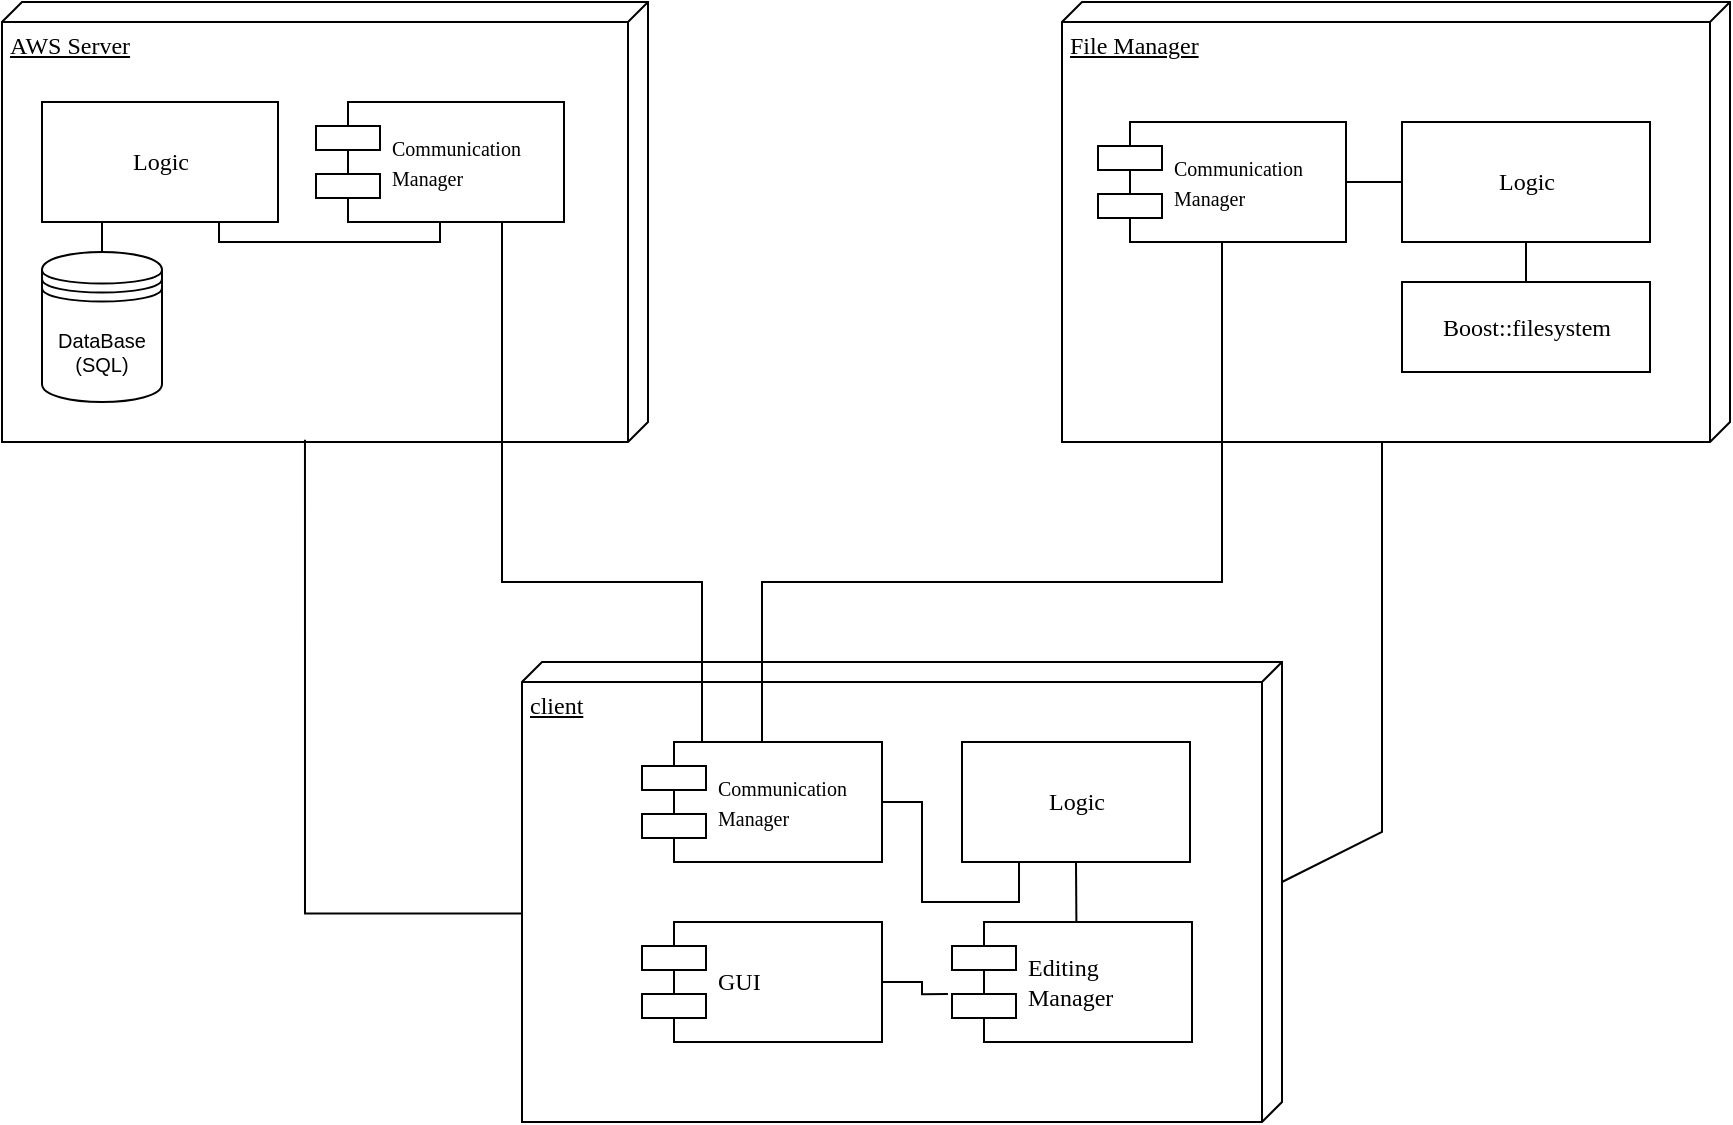<mxfile version="20.4.0" type="device"><diagram name="Page-1" id="5f0bae14-7c28-e335-631c-24af17079c00"><mxGraphModel dx="1387" dy="816" grid="1" gridSize="10" guides="1" tooltips="1" connect="1" arrows="1" fold="1" page="1" pageScale="1" pageWidth="1100" pageHeight="850" background="none" math="0" shadow="0"><root><mxCell id="0"/><mxCell id="1" parent="0"/><mxCell id="39150e848f15840c-1" value="AWS Server" style="verticalAlign=top;align=left;spacingTop=8;spacingLeft=2;spacingRight=12;shape=cube;size=10;direction=south;fontStyle=4;html=1;rounded=0;shadow=0;comic=0;labelBackgroundColor=none;strokeWidth=1;fontFamily=Verdana;fontSize=12;enumerate=0;backgroundOutline=0;metaEdit=0;fixDash=0;snapToPoint=1;" parent="1" vertex="1"><mxGeometry x="110" y="70" width="323" height="220" as="geometry"/></mxCell><mxCell id="39150e848f15840c-2" value="File Manager" style="verticalAlign=top;align=left;spacingTop=8;spacingLeft=2;spacingRight=12;shape=cube;size=10;direction=south;fontStyle=4;html=1;rounded=0;shadow=0;comic=0;labelBackgroundColor=none;strokeWidth=1;fontFamily=Verdana;fontSize=12;enumerate=0;backgroundOutline=0;metaEdit=0;fixDash=0;snapToPoint=1;" parent="1" vertex="1"><mxGeometry x="640" y="70" width="334" height="220" as="geometry"/></mxCell><mxCell id="rZCi52F1RS7Dgth_Ieh5-77" style="edgeStyle=orthogonalEdgeStyle;rounded=0;comic=0;orthogonalLoop=1;jettySize=auto;html=1;entryX=0.995;entryY=0.531;entryDx=0;entryDy=0;entryPerimeter=0;fontSize=10;startArrow=none;startFill=0;endArrow=none;endFill=0;exitX=0.547;exitY=1;exitDx=0;exitDy=0;exitPerimeter=0;" parent="1" source="39150e848f15840c-3" target="39150e848f15840c-1" edge="1"><mxGeometry relative="1" as="geometry"/></mxCell><mxCell id="39150e848f15840c-3" value="client" style="verticalAlign=top;align=left;spacingTop=8;spacingLeft=2;spacingRight=12;shape=cube;size=10;direction=south;fontStyle=4;html=1;rounded=0;shadow=0;comic=0;labelBackgroundColor=none;strokeWidth=1;fontFamily=Verdana;fontSize=12;enumerate=0;backgroundOutline=0;metaEdit=0;fixDash=0;snapToPoint=1;" parent="1" vertex="1"><mxGeometry x="370" y="400" width="380" height="230" as="geometry"/></mxCell><mxCell id="rZCi52F1RS7Dgth_Ieh5-66" style="edgeStyle=orthogonalEdgeStyle;rounded=0;comic=0;orthogonalLoop=1;jettySize=auto;html=1;entryX=0.75;entryY=1;entryDx=0;entryDy=0;fontSize=10;startArrow=none;startFill=0;endArrow=none;endFill=0;exitX=0.5;exitY=1;exitDx=0;exitDy=0;" parent="1" source="39150e848f15840c-5" target="rZCi52F1RS7Dgth_Ieh5-12" edge="1"><mxGeometry relative="1" as="geometry"><Array as="points"><mxPoint x="329" y="190"/><mxPoint x="218" y="190"/></Array></mxGeometry></mxCell><mxCell id="39150e848f15840c-5" value="&lt;font style=&quot;font-size: 10px;&quot;&gt;Communication&lt;br&gt;Manager&lt;/font&gt;" style="shape=component;align=left;spacingLeft=36;rounded=0;shadow=0;comic=0;labelBackgroundColor=none;strokeWidth=1;fontFamily=Verdana;fontSize=12;html=1;enumerate=0;backgroundOutline=0;metaEdit=0;fixDash=0;snapToPoint=1;" parent="1" vertex="1"><mxGeometry x="267" y="120" width="124" height="60" as="geometry"/></mxCell><mxCell id="rZCi52F1RS7Dgth_Ieh5-72" style="edgeStyle=orthogonalEdgeStyle;rounded=1;comic=0;orthogonalLoop=1;jettySize=auto;html=1;entryX=0;entryY=0.5;entryDx=0;entryDy=0;fontSize=10;startArrow=none;startFill=0;endArrow=none;endFill=0;" parent="1" source="39150e848f15840c-7" target="rZCi52F1RS7Dgth_Ieh5-70" edge="1"><mxGeometry relative="1" as="geometry"/></mxCell><mxCell id="39150e848f15840c-7" value="&lt;span style=&quot;font-size: 10px;&quot;&gt;Communication&lt;/span&gt;&lt;br style=&quot;font-size: 10px;&quot;&gt;&lt;span style=&quot;font-size: 10px;&quot;&gt;Manager&lt;/span&gt;" style="shape=component;align=left;spacingLeft=36;rounded=0;shadow=0;comic=0;labelBackgroundColor=none;strokeWidth=1;fontFamily=Verdana;fontSize=12;html=1;enumerate=0;backgroundOutline=0;metaEdit=0;fixDash=0;snapToPoint=1;" parent="1" vertex="1"><mxGeometry x="658" y="130" width="124" height="60" as="geometry"/></mxCell><mxCell id="rZCi52F1RS7Dgth_Ieh5-71" style="edgeStyle=orthogonalEdgeStyle;rounded=0;comic=0;orthogonalLoop=1;jettySize=auto;html=1;entryX=0.5;entryY=1;entryDx=0;entryDy=0;fontSize=10;startArrow=none;startFill=0;endArrow=none;endFill=0;" parent="1" source="39150e848f15840c-8" target="rZCi52F1RS7Dgth_Ieh5-70" edge="1"><mxGeometry relative="1" as="geometry"/></mxCell><mxCell id="39150e848f15840c-8" value="Boost::filesystem" style="html=1;rounded=0;shadow=0;comic=0;labelBackgroundColor=none;strokeWidth=1;fontFamily=Verdana;fontSize=12;align=center;enumerate=0;backgroundOutline=0;metaEdit=0;fixDash=0;snapToPoint=1;" parent="1" vertex="1"><mxGeometry x="810" y="210" width="124" height="45" as="geometry"/></mxCell><mxCell id="rZCi52F1RS7Dgth_Ieh5-81" style="edgeStyle=orthogonalEdgeStyle;rounded=0;comic=0;orthogonalLoop=1;jettySize=auto;html=1;entryX=0.25;entryY=1;entryDx=0;entryDy=0;fontSize=10;startArrow=none;startFill=0;endArrow=none;endFill=0;" parent="1" source="39150e848f15840c-10" target="rZCi52F1RS7Dgth_Ieh5-15" edge="1"><mxGeometry relative="1" as="geometry"/></mxCell><mxCell id="39150e848f15840c-10" value="&lt;span style=&quot;font-size: 10px;&quot;&gt;Communication&lt;/span&gt;&lt;br style=&quot;font-size: 10px;&quot;&gt;&lt;span style=&quot;font-size: 10px;&quot;&gt;Manager&lt;/span&gt;" style="shape=component;align=left;spacingLeft=36;rounded=0;shadow=0;comic=0;labelBackgroundColor=none;strokeWidth=1;fontFamily=Verdana;fontSize=12;html=1;enumerate=0;backgroundOutline=0;metaEdit=0;fixDash=0;snapToPoint=1;" parent="1" vertex="1"><mxGeometry x="430" y="440" width="120" height="60" as="geometry"/></mxCell><mxCell id="39150e848f15840c-11" style="edgeStyle=none;rounded=0;html=1;labelBackgroundColor=none;startArrow=none;startFill=0;startSize=8;endArrow=none;endFill=0;endSize=16;fontFamily=Verdana;fontSize=12;entryX=0.75;entryY=1;entryDx=0;entryDy=0;comic=0;enumerate=0;backgroundOutline=0;metaEdit=0;fixDash=0;snapToPoint=1;exitX=0.25;exitY=0;exitDx=0;exitDy=0;" parent="1" source="39150e848f15840c-10" target="39150e848f15840c-5" edge="1"><mxGeometry relative="1" as="geometry"><mxPoint x="357.414" y="248.925" as="targetPoint"/><Array as="points"><mxPoint x="460" y="360"/><mxPoint x="360" y="360"/></Array></mxGeometry></mxCell><mxCell id="39150e848f15840c-17" style="edgeStyle=orthogonalEdgeStyle;rounded=0;html=1;labelBackgroundColor=none;startArrow=none;startFill=0;startSize=8;endArrow=none;endFill=0;endSize=16;fontFamily=Verdana;fontSize=12;entryX=0;entryY=0;entryDx=220;entryDy=170;entryPerimeter=0;comic=0;enumerate=0;backgroundOutline=0;metaEdit=0;fixDash=0;snapToPoint=1;" parent="1" source="39150e848f15840c-3" target="39150e848f15840c-2" edge="1"><mxGeometry relative="1" as="geometry"><Array as="points"><mxPoint x="800" y="485"/></Array></mxGeometry></mxCell><mxCell id="rZCi52F1RS7Dgth_Ieh5-16" style="edgeStyle=orthogonalEdgeStyle;rounded=0;orthogonalLoop=1;jettySize=auto;html=1;entryX=-0.017;entryY=0.601;entryDx=0;entryDy=0;startArrow=none;startFill=0;endArrow=none;endFill=0;comic=0;enumerate=0;backgroundOutline=0;metaEdit=0;fixDash=0;snapToPoint=1;entryPerimeter=0;" parent="1" source="rZCi52F1RS7Dgth_Ieh5-1" target="rZCi52F1RS7Dgth_Ieh5-3" edge="1"><mxGeometry relative="1" as="geometry"/></mxCell><mxCell id="rZCi52F1RS7Dgth_Ieh5-1" value="GUI" style="shape=component;align=left;spacingLeft=36;rounded=0;shadow=0;comic=0;labelBackgroundColor=none;strokeWidth=1;fontFamily=Verdana;fontSize=12;html=1;enumerate=0;backgroundOutline=0;metaEdit=0;fixDash=0;snapToPoint=1;" parent="1" vertex="1"><mxGeometry x="430" y="530" width="120" height="60" as="geometry"/></mxCell><mxCell id="rZCi52F1RS7Dgth_Ieh5-3" value="Editing&lt;br&gt;Manager" style="shape=component;align=left;spacingLeft=36;rounded=0;shadow=0;comic=0;labelBackgroundColor=none;strokeWidth=1;fontFamily=Verdana;fontSize=12;html=1;enumerate=0;backgroundOutline=0;metaEdit=0;fixDash=0;snapToPoint=1;" parent="1" vertex="1"><mxGeometry x="585" y="530" width="120" height="60" as="geometry"/></mxCell><mxCell id="rZCi52F1RS7Dgth_Ieh5-7" style="edgeStyle=none;rounded=0;html=1;labelBackgroundColor=none;startArrow=none;startFill=0;startSize=8;endArrow=none;endFill=0;endSize=16;fontFamily=Verdana;fontSize=12;exitX=0.5;exitY=0;exitDx=0;exitDy=0;entryX=0.5;entryY=1;entryDx=0;entryDy=0;comic=0;enumerate=0;backgroundOutline=0;metaEdit=0;fixDash=0;snapToPoint=1;" parent="1" source="39150e848f15840c-10" target="39150e848f15840c-7" edge="1"><mxGeometry relative="1" as="geometry"><mxPoint x="600.86" y="450.21" as="sourcePoint"/><mxPoint x="713.635" y="237.17" as="targetPoint"/><Array as="points"><mxPoint x="490" y="360"/><mxPoint x="720" y="360"/></Array></mxGeometry></mxCell><mxCell id="rZCi52F1RS7Dgth_Ieh5-78" style="edgeStyle=orthogonalEdgeStyle;rounded=0;comic=0;orthogonalLoop=1;jettySize=auto;html=1;entryX=0.5;entryY=0;entryDx=0;entryDy=0;fontSize=10;startArrow=none;startFill=0;endArrow=none;endFill=0;exitX=0.5;exitY=1;exitDx=0;exitDy=0;" parent="1" source="rZCi52F1RS7Dgth_Ieh5-12" target="rZCi52F1RS7Dgth_Ieh5-75" edge="1"><mxGeometry relative="1" as="geometry"/></mxCell><mxCell id="rZCi52F1RS7Dgth_Ieh5-12" value="Logic" style="html=1;rounded=0;shadow=0;comic=0;labelBackgroundColor=none;strokeWidth=1;fontFamily=Verdana;fontSize=12;align=center;enumerate=0;backgroundOutline=0;metaEdit=0;fixDash=0;snapToPoint=1;" parent="1" vertex="1"><mxGeometry x="130" y="120" width="118" height="60" as="geometry"/></mxCell><mxCell id="rZCi52F1RS7Dgth_Ieh5-17" style="edgeStyle=orthogonalEdgeStyle;rounded=0;orthogonalLoop=1;jettySize=auto;html=1;entryX=0.518;entryY=-0.006;entryDx=0;entryDy=0;startArrow=none;startFill=0;endArrow=none;endFill=0;comic=0;enumerate=0;backgroundOutline=0;metaEdit=0;fixDash=0;snapToPoint=1;entryPerimeter=0;" parent="1" source="rZCi52F1RS7Dgth_Ieh5-15" target="rZCi52F1RS7Dgth_Ieh5-3" edge="1"><mxGeometry relative="1" as="geometry"><Array as="points"><mxPoint x="647" y="530"/></Array></mxGeometry></mxCell><mxCell id="rZCi52F1RS7Dgth_Ieh5-15" value="Logic" style="html=1;rounded=0;shadow=0;comic=0;labelBackgroundColor=none;strokeWidth=1;fontFamily=Verdana;fontSize=12;align=center;enumerate=0;backgroundOutline=0;metaEdit=0;fixDash=0;snapToPoint=1;" parent="1" vertex="1"><mxGeometry x="590" y="440" width="114" height="60" as="geometry"/></mxCell><mxCell id="rZCi52F1RS7Dgth_Ieh5-70" value="Logic" style="html=1;rounded=0;shadow=0;comic=0;labelBackgroundColor=none;strokeWidth=1;fontFamily=Verdana;fontSize=12;align=center;enumerate=0;backgroundOutline=0;metaEdit=0;fixDash=0;snapToPoint=1;" parent="1" vertex="1"><mxGeometry x="810" y="130" width="124" height="60" as="geometry"/></mxCell><mxCell id="rZCi52F1RS7Dgth_Ieh5-75" value="DataBase&lt;br&gt;(SQL)" style="shape=datastore;whiteSpace=wrap;html=1;fontSize=10;" parent="1" vertex="1"><mxGeometry x="130" y="195" width="60" height="75" as="geometry"/></mxCell></root></mxGraphModel></diagram></mxfile>